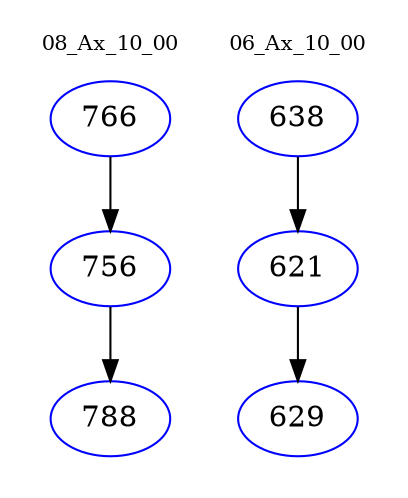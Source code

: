 digraph{
subgraph cluster_0 {
color = white
label = "08_Ax_10_00";
fontsize=10;
T0_766 [label="766", color="blue"]
T0_766 -> T0_756 [color="black"]
T0_756 [label="756", color="blue"]
T0_756 -> T0_788 [color="black"]
T0_788 [label="788", color="blue"]
}
subgraph cluster_1 {
color = white
label = "06_Ax_10_00";
fontsize=10;
T1_638 [label="638", color="blue"]
T1_638 -> T1_621 [color="black"]
T1_621 [label="621", color="blue"]
T1_621 -> T1_629 [color="black"]
T1_629 [label="629", color="blue"]
}
}
